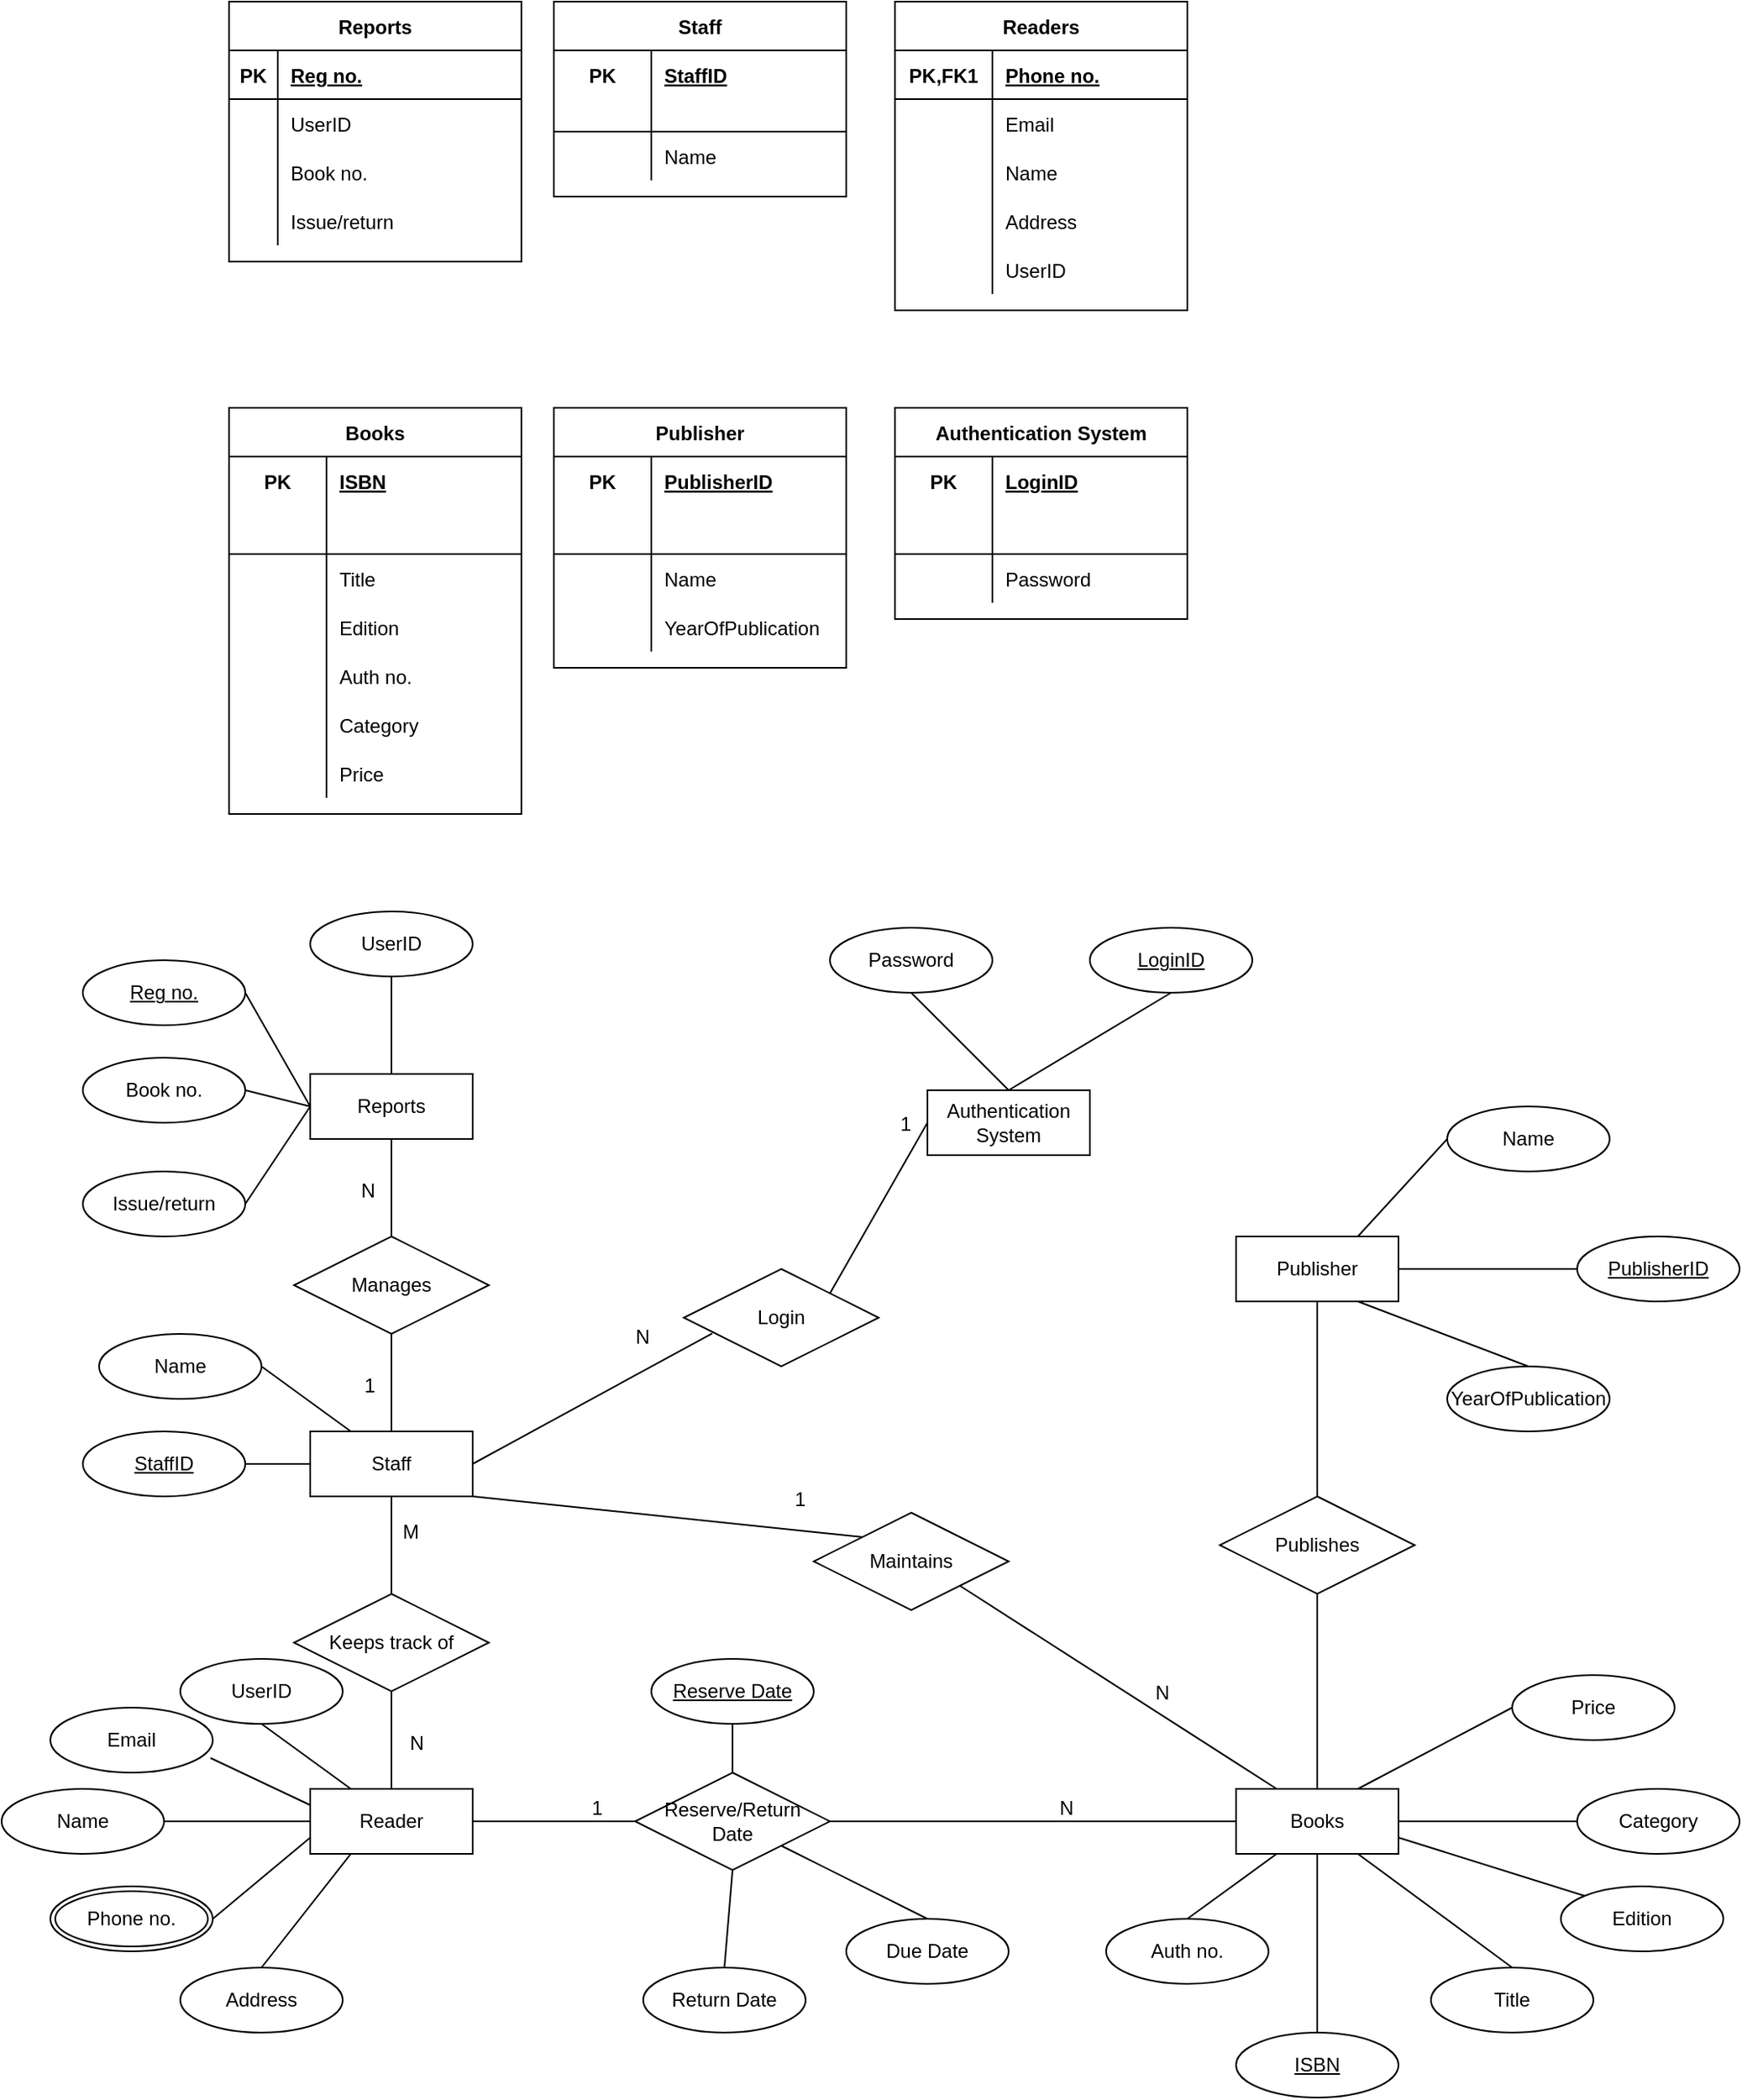 <mxfile version="16.5.6" type="github">
  <diagram id="R2lEEEUBdFMjLlhIrx00" name="Page-1">
    <mxGraphModel dx="2023" dy="645" grid="1" gridSize="10" guides="1" tooltips="1" connect="1" arrows="1" fold="1" page="1" pageScale="1" pageWidth="850" pageHeight="1100" math="0" shadow="0" extFonts="Permanent Marker^https://fonts.googleapis.com/css?family=Permanent+Marker">
      <root>
        <mxCell id="0" />
        <mxCell id="1" parent="0" />
        <mxCell id="TnojkeBpL5wHd2gJYAmt-1" value="Reports" style="shape=table;startSize=30;container=1;collapsible=1;childLayout=tableLayout;fixedRows=1;rowLines=0;fontStyle=1;align=center;resizeLast=1;" vertex="1" parent="1">
          <mxGeometry x="120" y="80" width="180" height="160" as="geometry" />
        </mxCell>
        <mxCell id="TnojkeBpL5wHd2gJYAmt-2" value="" style="shape=tableRow;horizontal=0;startSize=0;swimlaneHead=0;swimlaneBody=0;fillColor=none;collapsible=0;dropTarget=0;points=[[0,0.5],[1,0.5]];portConstraint=eastwest;top=0;left=0;right=0;bottom=1;" vertex="1" parent="TnojkeBpL5wHd2gJYAmt-1">
          <mxGeometry y="30" width="180" height="30" as="geometry" />
        </mxCell>
        <mxCell id="TnojkeBpL5wHd2gJYAmt-3" value="PK" style="shape=partialRectangle;connectable=0;fillColor=none;top=0;left=0;bottom=0;right=0;fontStyle=1;overflow=hidden;" vertex="1" parent="TnojkeBpL5wHd2gJYAmt-2">
          <mxGeometry width="30" height="30" as="geometry">
            <mxRectangle width="30" height="30" as="alternateBounds" />
          </mxGeometry>
        </mxCell>
        <mxCell id="TnojkeBpL5wHd2gJYAmt-4" value="Reg no." style="shape=partialRectangle;connectable=0;fillColor=none;top=0;left=0;bottom=0;right=0;align=left;spacingLeft=6;fontStyle=5;overflow=hidden;" vertex="1" parent="TnojkeBpL5wHd2gJYAmt-2">
          <mxGeometry x="30" width="150" height="30" as="geometry">
            <mxRectangle width="150" height="30" as="alternateBounds" />
          </mxGeometry>
        </mxCell>
        <mxCell id="TnojkeBpL5wHd2gJYAmt-5" value="" style="shape=tableRow;horizontal=0;startSize=0;swimlaneHead=0;swimlaneBody=0;fillColor=none;collapsible=0;dropTarget=0;points=[[0,0.5],[1,0.5]];portConstraint=eastwest;top=0;left=0;right=0;bottom=0;" vertex="1" parent="TnojkeBpL5wHd2gJYAmt-1">
          <mxGeometry y="60" width="180" height="30" as="geometry" />
        </mxCell>
        <mxCell id="TnojkeBpL5wHd2gJYAmt-6" value="" style="shape=partialRectangle;connectable=0;fillColor=none;top=0;left=0;bottom=0;right=0;editable=1;overflow=hidden;" vertex="1" parent="TnojkeBpL5wHd2gJYAmt-5">
          <mxGeometry width="30" height="30" as="geometry">
            <mxRectangle width="30" height="30" as="alternateBounds" />
          </mxGeometry>
        </mxCell>
        <mxCell id="TnojkeBpL5wHd2gJYAmt-7" value="UserID" style="shape=partialRectangle;connectable=0;fillColor=none;top=0;left=0;bottom=0;right=0;align=left;spacingLeft=6;overflow=hidden;" vertex="1" parent="TnojkeBpL5wHd2gJYAmt-5">
          <mxGeometry x="30" width="150" height="30" as="geometry">
            <mxRectangle width="150" height="30" as="alternateBounds" />
          </mxGeometry>
        </mxCell>
        <mxCell id="TnojkeBpL5wHd2gJYAmt-8" value="" style="shape=tableRow;horizontal=0;startSize=0;swimlaneHead=0;swimlaneBody=0;fillColor=none;collapsible=0;dropTarget=0;points=[[0,0.5],[1,0.5]];portConstraint=eastwest;top=0;left=0;right=0;bottom=0;" vertex="1" parent="TnojkeBpL5wHd2gJYAmt-1">
          <mxGeometry y="90" width="180" height="30" as="geometry" />
        </mxCell>
        <mxCell id="TnojkeBpL5wHd2gJYAmt-9" value="" style="shape=partialRectangle;connectable=0;fillColor=none;top=0;left=0;bottom=0;right=0;editable=1;overflow=hidden;" vertex="1" parent="TnojkeBpL5wHd2gJYAmt-8">
          <mxGeometry width="30" height="30" as="geometry">
            <mxRectangle width="30" height="30" as="alternateBounds" />
          </mxGeometry>
        </mxCell>
        <mxCell id="TnojkeBpL5wHd2gJYAmt-10" value="Book no." style="shape=partialRectangle;connectable=0;fillColor=none;top=0;left=0;bottom=0;right=0;align=left;spacingLeft=6;overflow=hidden;" vertex="1" parent="TnojkeBpL5wHd2gJYAmt-8">
          <mxGeometry x="30" width="150" height="30" as="geometry">
            <mxRectangle width="150" height="30" as="alternateBounds" />
          </mxGeometry>
        </mxCell>
        <mxCell id="TnojkeBpL5wHd2gJYAmt-11" value="" style="shape=tableRow;horizontal=0;startSize=0;swimlaneHead=0;swimlaneBody=0;fillColor=none;collapsible=0;dropTarget=0;points=[[0,0.5],[1,0.5]];portConstraint=eastwest;top=0;left=0;right=0;bottom=0;" vertex="1" parent="TnojkeBpL5wHd2gJYAmt-1">
          <mxGeometry y="120" width="180" height="30" as="geometry" />
        </mxCell>
        <mxCell id="TnojkeBpL5wHd2gJYAmt-12" value="" style="shape=partialRectangle;connectable=0;fillColor=none;top=0;left=0;bottom=0;right=0;editable=1;overflow=hidden;" vertex="1" parent="TnojkeBpL5wHd2gJYAmt-11">
          <mxGeometry width="30" height="30" as="geometry">
            <mxRectangle width="30" height="30" as="alternateBounds" />
          </mxGeometry>
        </mxCell>
        <mxCell id="TnojkeBpL5wHd2gJYAmt-13" value="Issue/return" style="shape=partialRectangle;connectable=0;fillColor=none;top=0;left=0;bottom=0;right=0;align=left;spacingLeft=6;overflow=hidden;" vertex="1" parent="TnojkeBpL5wHd2gJYAmt-11">
          <mxGeometry x="30" width="150" height="30" as="geometry">
            <mxRectangle width="150" height="30" as="alternateBounds" />
          </mxGeometry>
        </mxCell>
        <mxCell id="TnojkeBpL5wHd2gJYAmt-14" value="Staff" style="shape=table;startSize=30;container=1;collapsible=1;childLayout=tableLayout;fixedRows=1;rowLines=0;fontStyle=1;align=center;resizeLast=1;" vertex="1" parent="1">
          <mxGeometry x="320" y="80" width="180" height="120" as="geometry" />
        </mxCell>
        <mxCell id="TnojkeBpL5wHd2gJYAmt-15" value="" style="shape=tableRow;horizontal=0;startSize=0;swimlaneHead=0;swimlaneBody=0;fillColor=none;collapsible=0;dropTarget=0;points=[[0,0.5],[1,0.5]];portConstraint=eastwest;top=0;left=0;right=0;bottom=0;" vertex="1" parent="TnojkeBpL5wHd2gJYAmt-14">
          <mxGeometry y="30" width="180" height="30" as="geometry" />
        </mxCell>
        <mxCell id="TnojkeBpL5wHd2gJYAmt-16" value="PK" style="shape=partialRectangle;connectable=0;fillColor=none;top=0;left=0;bottom=0;right=0;fontStyle=1;overflow=hidden;" vertex="1" parent="TnojkeBpL5wHd2gJYAmt-15">
          <mxGeometry width="60" height="30" as="geometry">
            <mxRectangle width="60" height="30" as="alternateBounds" />
          </mxGeometry>
        </mxCell>
        <mxCell id="TnojkeBpL5wHd2gJYAmt-17" value="StaffID" style="shape=partialRectangle;connectable=0;fillColor=none;top=0;left=0;bottom=0;right=0;align=left;spacingLeft=6;fontStyle=5;overflow=hidden;" vertex="1" parent="TnojkeBpL5wHd2gJYAmt-15">
          <mxGeometry x="60" width="120" height="30" as="geometry">
            <mxRectangle width="120" height="30" as="alternateBounds" />
          </mxGeometry>
        </mxCell>
        <mxCell id="TnojkeBpL5wHd2gJYAmt-18" value="" style="shape=tableRow;horizontal=0;startSize=0;swimlaneHead=0;swimlaneBody=0;fillColor=none;collapsible=0;dropTarget=0;points=[[0,0.5],[1,0.5]];portConstraint=eastwest;top=0;left=0;right=0;bottom=1;" vertex="1" parent="TnojkeBpL5wHd2gJYAmt-14">
          <mxGeometry y="60" width="180" height="20" as="geometry" />
        </mxCell>
        <mxCell id="TnojkeBpL5wHd2gJYAmt-19" value="" style="shape=partialRectangle;connectable=0;fillColor=none;top=0;left=0;bottom=0;right=0;fontStyle=1;overflow=hidden;" vertex="1" parent="TnojkeBpL5wHd2gJYAmt-18">
          <mxGeometry width="60" height="20" as="geometry">
            <mxRectangle width="60" height="20" as="alternateBounds" />
          </mxGeometry>
        </mxCell>
        <mxCell id="TnojkeBpL5wHd2gJYAmt-20" value="" style="shape=partialRectangle;connectable=0;fillColor=none;top=0;left=0;bottom=0;right=0;align=left;spacingLeft=6;fontStyle=5;overflow=hidden;" vertex="1" parent="TnojkeBpL5wHd2gJYAmt-18">
          <mxGeometry x="60" width="120" height="20" as="geometry">
            <mxRectangle width="120" height="20" as="alternateBounds" />
          </mxGeometry>
        </mxCell>
        <mxCell id="TnojkeBpL5wHd2gJYAmt-21" value="" style="shape=tableRow;horizontal=0;startSize=0;swimlaneHead=0;swimlaneBody=0;fillColor=none;collapsible=0;dropTarget=0;points=[[0,0.5],[1,0.5]];portConstraint=eastwest;top=0;left=0;right=0;bottom=0;" vertex="1" parent="TnojkeBpL5wHd2gJYAmt-14">
          <mxGeometry y="80" width="180" height="30" as="geometry" />
        </mxCell>
        <mxCell id="TnojkeBpL5wHd2gJYAmt-22" value="" style="shape=partialRectangle;connectable=0;fillColor=none;top=0;left=0;bottom=0;right=0;editable=1;overflow=hidden;" vertex="1" parent="TnojkeBpL5wHd2gJYAmt-21">
          <mxGeometry width="60" height="30" as="geometry">
            <mxRectangle width="60" height="30" as="alternateBounds" />
          </mxGeometry>
        </mxCell>
        <mxCell id="TnojkeBpL5wHd2gJYAmt-23" value="Name" style="shape=partialRectangle;connectable=0;fillColor=none;top=0;left=0;bottom=0;right=0;align=left;spacingLeft=6;overflow=hidden;" vertex="1" parent="TnojkeBpL5wHd2gJYAmt-21">
          <mxGeometry x="60" width="120" height="30" as="geometry">
            <mxRectangle width="120" height="30" as="alternateBounds" />
          </mxGeometry>
        </mxCell>
        <mxCell id="TnojkeBpL5wHd2gJYAmt-28" value="Readers" style="shape=table;startSize=30;container=1;collapsible=1;childLayout=tableLayout;fixedRows=1;rowLines=0;fontStyle=1;align=center;resizeLast=1;" vertex="1" parent="1">
          <mxGeometry x="530" y="80" width="180" height="190" as="geometry">
            <mxRectangle x="530" y="80" width="80" height="30" as="alternateBounds" />
          </mxGeometry>
        </mxCell>
        <mxCell id="TnojkeBpL5wHd2gJYAmt-32" value="" style="shape=tableRow;horizontal=0;startSize=0;swimlaneHead=0;swimlaneBody=0;fillColor=none;collapsible=0;dropTarget=0;points=[[0,0.5],[1,0.5]];portConstraint=eastwest;top=0;left=0;right=0;bottom=1;" vertex="1" parent="TnojkeBpL5wHd2gJYAmt-28">
          <mxGeometry y="30" width="180" height="30" as="geometry" />
        </mxCell>
        <mxCell id="TnojkeBpL5wHd2gJYAmt-33" value="PK,FK1" style="shape=partialRectangle;connectable=0;fillColor=none;top=0;left=0;bottom=0;right=0;fontStyle=1;overflow=hidden;" vertex="1" parent="TnojkeBpL5wHd2gJYAmt-32">
          <mxGeometry width="60" height="30" as="geometry">
            <mxRectangle width="60" height="30" as="alternateBounds" />
          </mxGeometry>
        </mxCell>
        <mxCell id="TnojkeBpL5wHd2gJYAmt-34" value="Phone no." style="shape=partialRectangle;connectable=0;fillColor=none;top=0;left=0;bottom=0;right=0;align=left;spacingLeft=6;fontStyle=5;overflow=hidden;" vertex="1" parent="TnojkeBpL5wHd2gJYAmt-32">
          <mxGeometry x="60" width="120" height="30" as="geometry">
            <mxRectangle width="120" height="30" as="alternateBounds" />
          </mxGeometry>
        </mxCell>
        <mxCell id="TnojkeBpL5wHd2gJYAmt-35" value="" style="shape=tableRow;horizontal=0;startSize=0;swimlaneHead=0;swimlaneBody=0;fillColor=none;collapsible=0;dropTarget=0;points=[[0,0.5],[1,0.5]];portConstraint=eastwest;top=0;left=0;right=0;bottom=0;" vertex="1" parent="TnojkeBpL5wHd2gJYAmt-28">
          <mxGeometry y="60" width="180" height="30" as="geometry" />
        </mxCell>
        <mxCell id="TnojkeBpL5wHd2gJYAmt-36" value="" style="shape=partialRectangle;connectable=0;fillColor=none;top=0;left=0;bottom=0;right=0;editable=1;overflow=hidden;" vertex="1" parent="TnojkeBpL5wHd2gJYAmt-35">
          <mxGeometry width="60" height="30" as="geometry">
            <mxRectangle width="60" height="30" as="alternateBounds" />
          </mxGeometry>
        </mxCell>
        <mxCell id="TnojkeBpL5wHd2gJYAmt-37" value="Email" style="shape=partialRectangle;connectable=0;fillColor=none;top=0;left=0;bottom=0;right=0;align=left;spacingLeft=6;overflow=hidden;" vertex="1" parent="TnojkeBpL5wHd2gJYAmt-35">
          <mxGeometry x="60" width="120" height="30" as="geometry">
            <mxRectangle width="120" height="30" as="alternateBounds" />
          </mxGeometry>
        </mxCell>
        <mxCell id="TnojkeBpL5wHd2gJYAmt-38" value="" style="shape=tableRow;horizontal=0;startSize=0;swimlaneHead=0;swimlaneBody=0;fillColor=none;collapsible=0;dropTarget=0;points=[[0,0.5],[1,0.5]];portConstraint=eastwest;top=0;left=0;right=0;bottom=0;" vertex="1" parent="TnojkeBpL5wHd2gJYAmt-28">
          <mxGeometry y="90" width="180" height="30" as="geometry" />
        </mxCell>
        <mxCell id="TnojkeBpL5wHd2gJYAmt-39" value="" style="shape=partialRectangle;connectable=0;fillColor=none;top=0;left=0;bottom=0;right=0;editable=1;overflow=hidden;" vertex="1" parent="TnojkeBpL5wHd2gJYAmt-38">
          <mxGeometry width="60" height="30" as="geometry">
            <mxRectangle width="60" height="30" as="alternateBounds" />
          </mxGeometry>
        </mxCell>
        <mxCell id="TnojkeBpL5wHd2gJYAmt-40" value="Name" style="shape=partialRectangle;connectable=0;fillColor=none;top=0;left=0;bottom=0;right=0;align=left;spacingLeft=6;overflow=hidden;" vertex="1" parent="TnojkeBpL5wHd2gJYAmt-38">
          <mxGeometry x="60" width="120" height="30" as="geometry">
            <mxRectangle width="120" height="30" as="alternateBounds" />
          </mxGeometry>
        </mxCell>
        <mxCell id="TnojkeBpL5wHd2gJYAmt-81" style="shape=tableRow;horizontal=0;startSize=0;swimlaneHead=0;swimlaneBody=0;fillColor=none;collapsible=0;dropTarget=0;points=[[0,0.5],[1,0.5]];portConstraint=eastwest;top=0;left=0;right=0;bottom=0;" vertex="1" parent="TnojkeBpL5wHd2gJYAmt-28">
          <mxGeometry y="120" width="180" height="30" as="geometry" />
        </mxCell>
        <mxCell id="TnojkeBpL5wHd2gJYAmt-82" style="shape=partialRectangle;connectable=0;fillColor=none;top=0;left=0;bottom=0;right=0;editable=1;overflow=hidden;" vertex="1" parent="TnojkeBpL5wHd2gJYAmt-81">
          <mxGeometry width="60" height="30" as="geometry">
            <mxRectangle width="60" height="30" as="alternateBounds" />
          </mxGeometry>
        </mxCell>
        <mxCell id="TnojkeBpL5wHd2gJYAmt-83" value="Address" style="shape=partialRectangle;connectable=0;fillColor=none;top=0;left=0;bottom=0;right=0;align=left;spacingLeft=6;overflow=hidden;" vertex="1" parent="TnojkeBpL5wHd2gJYAmt-81">
          <mxGeometry x="60" width="120" height="30" as="geometry">
            <mxRectangle width="120" height="30" as="alternateBounds" />
          </mxGeometry>
        </mxCell>
        <mxCell id="TnojkeBpL5wHd2gJYAmt-215" style="shape=tableRow;horizontal=0;startSize=0;swimlaneHead=0;swimlaneBody=0;fillColor=none;collapsible=0;dropTarget=0;points=[[0,0.5],[1,0.5]];portConstraint=eastwest;top=0;left=0;right=0;bottom=0;" vertex="1" parent="TnojkeBpL5wHd2gJYAmt-28">
          <mxGeometry y="150" width="180" height="30" as="geometry" />
        </mxCell>
        <mxCell id="TnojkeBpL5wHd2gJYAmt-216" style="shape=partialRectangle;connectable=0;fillColor=none;top=0;left=0;bottom=0;right=0;editable=1;overflow=hidden;" vertex="1" parent="TnojkeBpL5wHd2gJYAmt-215">
          <mxGeometry width="60" height="30" as="geometry">
            <mxRectangle width="60" height="30" as="alternateBounds" />
          </mxGeometry>
        </mxCell>
        <mxCell id="TnojkeBpL5wHd2gJYAmt-217" value="UserID" style="shape=partialRectangle;connectable=0;fillColor=none;top=0;left=0;bottom=0;right=0;align=left;spacingLeft=6;overflow=hidden;" vertex="1" parent="TnojkeBpL5wHd2gJYAmt-215">
          <mxGeometry x="60" width="120" height="30" as="geometry">
            <mxRectangle width="120" height="30" as="alternateBounds" />
          </mxGeometry>
        </mxCell>
        <mxCell id="TnojkeBpL5wHd2gJYAmt-41" value="Books" style="shape=table;startSize=30;container=1;collapsible=1;childLayout=tableLayout;fixedRows=1;rowLines=0;fontStyle=1;align=center;resizeLast=1;" vertex="1" parent="1">
          <mxGeometry x="120" y="330" width="180" height="250" as="geometry" />
        </mxCell>
        <mxCell id="TnojkeBpL5wHd2gJYAmt-42" value="" style="shape=tableRow;horizontal=0;startSize=0;swimlaneHead=0;swimlaneBody=0;fillColor=none;collapsible=0;dropTarget=0;points=[[0,0.5],[1,0.5]];portConstraint=eastwest;top=0;left=0;right=0;bottom=0;" vertex="1" parent="TnojkeBpL5wHd2gJYAmt-41">
          <mxGeometry y="30" width="180" height="30" as="geometry" />
        </mxCell>
        <mxCell id="TnojkeBpL5wHd2gJYAmt-43" value="PK" style="shape=partialRectangle;connectable=0;fillColor=none;top=0;left=0;bottom=0;right=0;fontStyle=1;overflow=hidden;" vertex="1" parent="TnojkeBpL5wHd2gJYAmt-42">
          <mxGeometry width="60" height="30" as="geometry">
            <mxRectangle width="60" height="30" as="alternateBounds" />
          </mxGeometry>
        </mxCell>
        <mxCell id="TnojkeBpL5wHd2gJYAmt-44" value="ISBN" style="shape=partialRectangle;connectable=0;fillColor=none;top=0;left=0;bottom=0;right=0;align=left;spacingLeft=6;fontStyle=5;overflow=hidden;" vertex="1" parent="TnojkeBpL5wHd2gJYAmt-42">
          <mxGeometry x="60" width="120" height="30" as="geometry">
            <mxRectangle width="120" height="30" as="alternateBounds" />
          </mxGeometry>
        </mxCell>
        <mxCell id="TnojkeBpL5wHd2gJYAmt-45" value="" style="shape=tableRow;horizontal=0;startSize=0;swimlaneHead=0;swimlaneBody=0;fillColor=none;collapsible=0;dropTarget=0;points=[[0,0.5],[1,0.5]];portConstraint=eastwest;top=0;left=0;right=0;bottom=1;" vertex="1" parent="TnojkeBpL5wHd2gJYAmt-41">
          <mxGeometry y="60" width="180" height="30" as="geometry" />
        </mxCell>
        <mxCell id="TnojkeBpL5wHd2gJYAmt-46" value="" style="shape=partialRectangle;connectable=0;fillColor=none;top=0;left=0;bottom=0;right=0;fontStyle=1;overflow=hidden;" vertex="1" parent="TnojkeBpL5wHd2gJYAmt-45">
          <mxGeometry width="60" height="30" as="geometry">
            <mxRectangle width="60" height="30" as="alternateBounds" />
          </mxGeometry>
        </mxCell>
        <mxCell id="TnojkeBpL5wHd2gJYAmt-47" value="" style="shape=partialRectangle;connectable=0;fillColor=none;top=0;left=0;bottom=0;right=0;align=left;spacingLeft=6;fontStyle=5;overflow=hidden;" vertex="1" parent="TnojkeBpL5wHd2gJYAmt-45">
          <mxGeometry x="60" width="120" height="30" as="geometry">
            <mxRectangle width="120" height="30" as="alternateBounds" />
          </mxGeometry>
        </mxCell>
        <mxCell id="TnojkeBpL5wHd2gJYAmt-48" value="" style="shape=tableRow;horizontal=0;startSize=0;swimlaneHead=0;swimlaneBody=0;fillColor=none;collapsible=0;dropTarget=0;points=[[0,0.5],[1,0.5]];portConstraint=eastwest;top=0;left=0;right=0;bottom=0;" vertex="1" parent="TnojkeBpL5wHd2gJYAmt-41">
          <mxGeometry y="90" width="180" height="30" as="geometry" />
        </mxCell>
        <mxCell id="TnojkeBpL5wHd2gJYAmt-49" value="" style="shape=partialRectangle;connectable=0;fillColor=none;top=0;left=0;bottom=0;right=0;editable=1;overflow=hidden;" vertex="1" parent="TnojkeBpL5wHd2gJYAmt-48">
          <mxGeometry width="60" height="30" as="geometry">
            <mxRectangle width="60" height="30" as="alternateBounds" />
          </mxGeometry>
        </mxCell>
        <mxCell id="TnojkeBpL5wHd2gJYAmt-50" value="Title" style="shape=partialRectangle;connectable=0;fillColor=none;top=0;left=0;bottom=0;right=0;align=left;spacingLeft=6;overflow=hidden;" vertex="1" parent="TnojkeBpL5wHd2gJYAmt-48">
          <mxGeometry x="60" width="120" height="30" as="geometry">
            <mxRectangle width="120" height="30" as="alternateBounds" />
          </mxGeometry>
        </mxCell>
        <mxCell id="TnojkeBpL5wHd2gJYAmt-51" value="" style="shape=tableRow;horizontal=0;startSize=0;swimlaneHead=0;swimlaneBody=0;fillColor=none;collapsible=0;dropTarget=0;points=[[0,0.5],[1,0.5]];portConstraint=eastwest;top=0;left=0;right=0;bottom=0;" vertex="1" parent="TnojkeBpL5wHd2gJYAmt-41">
          <mxGeometry y="120" width="180" height="30" as="geometry" />
        </mxCell>
        <mxCell id="TnojkeBpL5wHd2gJYAmt-52" value="" style="shape=partialRectangle;connectable=0;fillColor=none;top=0;left=0;bottom=0;right=0;editable=1;overflow=hidden;" vertex="1" parent="TnojkeBpL5wHd2gJYAmt-51">
          <mxGeometry width="60" height="30" as="geometry">
            <mxRectangle width="60" height="30" as="alternateBounds" />
          </mxGeometry>
        </mxCell>
        <mxCell id="TnojkeBpL5wHd2gJYAmt-53" value="Edition" style="shape=partialRectangle;connectable=0;fillColor=none;top=0;left=0;bottom=0;right=0;align=left;spacingLeft=6;overflow=hidden;" vertex="1" parent="TnojkeBpL5wHd2gJYAmt-51">
          <mxGeometry x="60" width="120" height="30" as="geometry">
            <mxRectangle width="120" height="30" as="alternateBounds" />
          </mxGeometry>
        </mxCell>
        <mxCell id="TnojkeBpL5wHd2gJYAmt-90" style="shape=tableRow;horizontal=0;startSize=0;swimlaneHead=0;swimlaneBody=0;fillColor=none;collapsible=0;dropTarget=0;points=[[0,0.5],[1,0.5]];portConstraint=eastwest;top=0;left=0;right=0;bottom=0;" vertex="1" parent="TnojkeBpL5wHd2gJYAmt-41">
          <mxGeometry y="150" width="180" height="30" as="geometry" />
        </mxCell>
        <mxCell id="TnojkeBpL5wHd2gJYAmt-91" style="shape=partialRectangle;connectable=0;fillColor=none;top=0;left=0;bottom=0;right=0;editable=1;overflow=hidden;" vertex="1" parent="TnojkeBpL5wHd2gJYAmt-90">
          <mxGeometry width="60" height="30" as="geometry">
            <mxRectangle width="60" height="30" as="alternateBounds" />
          </mxGeometry>
        </mxCell>
        <mxCell id="TnojkeBpL5wHd2gJYAmt-92" value="Auth no." style="shape=partialRectangle;connectable=0;fillColor=none;top=0;left=0;bottom=0;right=0;align=left;spacingLeft=6;overflow=hidden;" vertex="1" parent="TnojkeBpL5wHd2gJYAmt-90">
          <mxGeometry x="60" width="120" height="30" as="geometry">
            <mxRectangle width="120" height="30" as="alternateBounds" />
          </mxGeometry>
        </mxCell>
        <mxCell id="TnojkeBpL5wHd2gJYAmt-87" style="shape=tableRow;horizontal=0;startSize=0;swimlaneHead=0;swimlaneBody=0;fillColor=none;collapsible=0;dropTarget=0;points=[[0,0.5],[1,0.5]];portConstraint=eastwest;top=0;left=0;right=0;bottom=0;" vertex="1" parent="TnojkeBpL5wHd2gJYAmt-41">
          <mxGeometry y="180" width="180" height="30" as="geometry" />
        </mxCell>
        <mxCell id="TnojkeBpL5wHd2gJYAmt-88" style="shape=partialRectangle;connectable=0;fillColor=none;top=0;left=0;bottom=0;right=0;editable=1;overflow=hidden;" vertex="1" parent="TnojkeBpL5wHd2gJYAmt-87">
          <mxGeometry width="60" height="30" as="geometry">
            <mxRectangle width="60" height="30" as="alternateBounds" />
          </mxGeometry>
        </mxCell>
        <mxCell id="TnojkeBpL5wHd2gJYAmt-89" value="Category" style="shape=partialRectangle;connectable=0;fillColor=none;top=0;left=0;bottom=0;right=0;align=left;spacingLeft=6;overflow=hidden;" vertex="1" parent="TnojkeBpL5wHd2gJYAmt-87">
          <mxGeometry x="60" width="120" height="30" as="geometry">
            <mxRectangle width="120" height="30" as="alternateBounds" />
          </mxGeometry>
        </mxCell>
        <mxCell id="TnojkeBpL5wHd2gJYAmt-93" style="shape=tableRow;horizontal=0;startSize=0;swimlaneHead=0;swimlaneBody=0;fillColor=none;collapsible=0;dropTarget=0;points=[[0,0.5],[1,0.5]];portConstraint=eastwest;top=0;left=0;right=0;bottom=0;" vertex="1" parent="TnojkeBpL5wHd2gJYAmt-41">
          <mxGeometry y="210" width="180" height="30" as="geometry" />
        </mxCell>
        <mxCell id="TnojkeBpL5wHd2gJYAmt-94" style="shape=partialRectangle;connectable=0;fillColor=none;top=0;left=0;bottom=0;right=0;editable=1;overflow=hidden;" vertex="1" parent="TnojkeBpL5wHd2gJYAmt-93">
          <mxGeometry width="60" height="30" as="geometry">
            <mxRectangle width="60" height="30" as="alternateBounds" />
          </mxGeometry>
        </mxCell>
        <mxCell id="TnojkeBpL5wHd2gJYAmt-95" value="Price" style="shape=partialRectangle;connectable=0;fillColor=none;top=0;left=0;bottom=0;right=0;align=left;spacingLeft=6;overflow=hidden;" vertex="1" parent="TnojkeBpL5wHd2gJYAmt-93">
          <mxGeometry x="60" width="120" height="30" as="geometry">
            <mxRectangle width="120" height="30" as="alternateBounds" />
          </mxGeometry>
        </mxCell>
        <mxCell id="TnojkeBpL5wHd2gJYAmt-54" value="Publisher" style="shape=table;startSize=30;container=1;collapsible=1;childLayout=tableLayout;fixedRows=1;rowLines=0;fontStyle=1;align=center;resizeLast=1;" vertex="1" parent="1">
          <mxGeometry x="320" y="330" width="180" height="160" as="geometry" />
        </mxCell>
        <mxCell id="TnojkeBpL5wHd2gJYAmt-55" value="" style="shape=tableRow;horizontal=0;startSize=0;swimlaneHead=0;swimlaneBody=0;fillColor=none;collapsible=0;dropTarget=0;points=[[0,0.5],[1,0.5]];portConstraint=eastwest;top=0;left=0;right=0;bottom=0;" vertex="1" parent="TnojkeBpL5wHd2gJYAmt-54">
          <mxGeometry y="30" width="180" height="30" as="geometry" />
        </mxCell>
        <mxCell id="TnojkeBpL5wHd2gJYAmt-56" value="PK" style="shape=partialRectangle;connectable=0;fillColor=none;top=0;left=0;bottom=0;right=0;fontStyle=1;overflow=hidden;" vertex="1" parent="TnojkeBpL5wHd2gJYAmt-55">
          <mxGeometry width="60" height="30" as="geometry">
            <mxRectangle width="60" height="30" as="alternateBounds" />
          </mxGeometry>
        </mxCell>
        <mxCell id="TnojkeBpL5wHd2gJYAmt-57" value="PublisherID" style="shape=partialRectangle;connectable=0;fillColor=none;top=0;left=0;bottom=0;right=0;align=left;spacingLeft=6;fontStyle=5;overflow=hidden;" vertex="1" parent="TnojkeBpL5wHd2gJYAmt-55">
          <mxGeometry x="60" width="120" height="30" as="geometry">
            <mxRectangle width="120" height="30" as="alternateBounds" />
          </mxGeometry>
        </mxCell>
        <mxCell id="TnojkeBpL5wHd2gJYAmt-58" value="" style="shape=tableRow;horizontal=0;startSize=0;swimlaneHead=0;swimlaneBody=0;fillColor=none;collapsible=0;dropTarget=0;points=[[0,0.5],[1,0.5]];portConstraint=eastwest;top=0;left=0;right=0;bottom=1;" vertex="1" parent="TnojkeBpL5wHd2gJYAmt-54">
          <mxGeometry y="60" width="180" height="30" as="geometry" />
        </mxCell>
        <mxCell id="TnojkeBpL5wHd2gJYAmt-59" value="" style="shape=partialRectangle;connectable=0;fillColor=none;top=0;left=0;bottom=0;right=0;fontStyle=1;overflow=hidden;" vertex="1" parent="TnojkeBpL5wHd2gJYAmt-58">
          <mxGeometry width="60" height="30" as="geometry">
            <mxRectangle width="60" height="30" as="alternateBounds" />
          </mxGeometry>
        </mxCell>
        <mxCell id="TnojkeBpL5wHd2gJYAmt-60" value="" style="shape=partialRectangle;connectable=0;fillColor=none;top=0;left=0;bottom=0;right=0;align=left;spacingLeft=6;fontStyle=5;overflow=hidden;" vertex="1" parent="TnojkeBpL5wHd2gJYAmt-58">
          <mxGeometry x="60" width="120" height="30" as="geometry">
            <mxRectangle width="120" height="30" as="alternateBounds" />
          </mxGeometry>
        </mxCell>
        <mxCell id="TnojkeBpL5wHd2gJYAmt-61" value="" style="shape=tableRow;horizontal=0;startSize=0;swimlaneHead=0;swimlaneBody=0;fillColor=none;collapsible=0;dropTarget=0;points=[[0,0.5],[1,0.5]];portConstraint=eastwest;top=0;left=0;right=0;bottom=0;" vertex="1" parent="TnojkeBpL5wHd2gJYAmt-54">
          <mxGeometry y="90" width="180" height="30" as="geometry" />
        </mxCell>
        <mxCell id="TnojkeBpL5wHd2gJYAmt-62" value="" style="shape=partialRectangle;connectable=0;fillColor=none;top=0;left=0;bottom=0;right=0;editable=1;overflow=hidden;" vertex="1" parent="TnojkeBpL5wHd2gJYAmt-61">
          <mxGeometry width="60" height="30" as="geometry">
            <mxRectangle width="60" height="30" as="alternateBounds" />
          </mxGeometry>
        </mxCell>
        <mxCell id="TnojkeBpL5wHd2gJYAmt-63" value="Name" style="shape=partialRectangle;connectable=0;fillColor=none;top=0;left=0;bottom=0;right=0;align=left;spacingLeft=6;overflow=hidden;" vertex="1" parent="TnojkeBpL5wHd2gJYAmt-61">
          <mxGeometry x="60" width="120" height="30" as="geometry">
            <mxRectangle width="120" height="30" as="alternateBounds" />
          </mxGeometry>
        </mxCell>
        <mxCell id="TnojkeBpL5wHd2gJYAmt-64" value="" style="shape=tableRow;horizontal=0;startSize=0;swimlaneHead=0;swimlaneBody=0;fillColor=none;collapsible=0;dropTarget=0;points=[[0,0.5],[1,0.5]];portConstraint=eastwest;top=0;left=0;right=0;bottom=0;" vertex="1" parent="TnojkeBpL5wHd2gJYAmt-54">
          <mxGeometry y="120" width="180" height="30" as="geometry" />
        </mxCell>
        <mxCell id="TnojkeBpL5wHd2gJYAmt-65" value="" style="shape=partialRectangle;connectable=0;fillColor=none;top=0;left=0;bottom=0;right=0;editable=1;overflow=hidden;" vertex="1" parent="TnojkeBpL5wHd2gJYAmt-64">
          <mxGeometry width="60" height="30" as="geometry">
            <mxRectangle width="60" height="30" as="alternateBounds" />
          </mxGeometry>
        </mxCell>
        <mxCell id="TnojkeBpL5wHd2gJYAmt-66" value="YearOfPublication" style="shape=partialRectangle;connectable=0;fillColor=none;top=0;left=0;bottom=0;right=0;align=left;spacingLeft=6;overflow=hidden;" vertex="1" parent="TnojkeBpL5wHd2gJYAmt-64">
          <mxGeometry x="60" width="120" height="30" as="geometry">
            <mxRectangle width="120" height="30" as="alternateBounds" />
          </mxGeometry>
        </mxCell>
        <mxCell id="TnojkeBpL5wHd2gJYAmt-67" value="Authentication System" style="shape=table;startSize=30;container=1;collapsible=1;childLayout=tableLayout;fixedRows=1;rowLines=0;fontStyle=1;align=center;resizeLast=1;" vertex="1" parent="1">
          <mxGeometry x="530" y="330" width="180" height="130" as="geometry" />
        </mxCell>
        <mxCell id="TnojkeBpL5wHd2gJYAmt-68" value="" style="shape=tableRow;horizontal=0;startSize=0;swimlaneHead=0;swimlaneBody=0;fillColor=none;collapsible=0;dropTarget=0;points=[[0,0.5],[1,0.5]];portConstraint=eastwest;top=0;left=0;right=0;bottom=0;" vertex="1" parent="TnojkeBpL5wHd2gJYAmt-67">
          <mxGeometry y="30" width="180" height="30" as="geometry" />
        </mxCell>
        <mxCell id="TnojkeBpL5wHd2gJYAmt-69" value="PK" style="shape=partialRectangle;connectable=0;fillColor=none;top=0;left=0;bottom=0;right=0;fontStyle=1;overflow=hidden;" vertex="1" parent="TnojkeBpL5wHd2gJYAmt-68">
          <mxGeometry width="60" height="30" as="geometry">
            <mxRectangle width="60" height="30" as="alternateBounds" />
          </mxGeometry>
        </mxCell>
        <mxCell id="TnojkeBpL5wHd2gJYAmt-70" value="LoginID" style="shape=partialRectangle;connectable=0;fillColor=none;top=0;left=0;bottom=0;right=0;align=left;spacingLeft=6;fontStyle=5;overflow=hidden;" vertex="1" parent="TnojkeBpL5wHd2gJYAmt-68">
          <mxGeometry x="60" width="120" height="30" as="geometry">
            <mxRectangle width="120" height="30" as="alternateBounds" />
          </mxGeometry>
        </mxCell>
        <mxCell id="TnojkeBpL5wHd2gJYAmt-71" value="" style="shape=tableRow;horizontal=0;startSize=0;swimlaneHead=0;swimlaneBody=0;fillColor=none;collapsible=0;dropTarget=0;points=[[0,0.5],[1,0.5]];portConstraint=eastwest;top=0;left=0;right=0;bottom=1;" vertex="1" parent="TnojkeBpL5wHd2gJYAmt-67">
          <mxGeometry y="60" width="180" height="30" as="geometry" />
        </mxCell>
        <mxCell id="TnojkeBpL5wHd2gJYAmt-72" value="" style="shape=partialRectangle;connectable=0;fillColor=none;top=0;left=0;bottom=0;right=0;fontStyle=1;overflow=hidden;" vertex="1" parent="TnojkeBpL5wHd2gJYAmt-71">
          <mxGeometry width="60" height="30" as="geometry">
            <mxRectangle width="60" height="30" as="alternateBounds" />
          </mxGeometry>
        </mxCell>
        <mxCell id="TnojkeBpL5wHd2gJYAmt-73" value="" style="shape=partialRectangle;connectable=0;fillColor=none;top=0;left=0;bottom=0;right=0;align=left;spacingLeft=6;fontStyle=5;overflow=hidden;" vertex="1" parent="TnojkeBpL5wHd2gJYAmt-71">
          <mxGeometry x="60" width="120" height="30" as="geometry">
            <mxRectangle width="120" height="30" as="alternateBounds" />
          </mxGeometry>
        </mxCell>
        <mxCell id="TnojkeBpL5wHd2gJYAmt-74" value="" style="shape=tableRow;horizontal=0;startSize=0;swimlaneHead=0;swimlaneBody=0;fillColor=none;collapsible=0;dropTarget=0;points=[[0,0.5],[1,0.5]];portConstraint=eastwest;top=0;left=0;right=0;bottom=0;" vertex="1" parent="TnojkeBpL5wHd2gJYAmt-67">
          <mxGeometry y="90" width="180" height="30" as="geometry" />
        </mxCell>
        <mxCell id="TnojkeBpL5wHd2gJYAmt-75" value="" style="shape=partialRectangle;connectable=0;fillColor=none;top=0;left=0;bottom=0;right=0;editable=1;overflow=hidden;" vertex="1" parent="TnojkeBpL5wHd2gJYAmt-74">
          <mxGeometry width="60" height="30" as="geometry">
            <mxRectangle width="60" height="30" as="alternateBounds" />
          </mxGeometry>
        </mxCell>
        <mxCell id="TnojkeBpL5wHd2gJYAmt-76" value="Password" style="shape=partialRectangle;connectable=0;fillColor=none;top=0;left=0;bottom=0;right=0;align=left;spacingLeft=6;overflow=hidden;" vertex="1" parent="TnojkeBpL5wHd2gJYAmt-74">
          <mxGeometry x="60" width="120" height="30" as="geometry">
            <mxRectangle width="120" height="30" as="alternateBounds" />
          </mxGeometry>
        </mxCell>
        <mxCell id="TnojkeBpL5wHd2gJYAmt-96" value="Reports" style="whiteSpace=wrap;html=1;align=center;" vertex="1" parent="1">
          <mxGeometry x="170" y="740" width="100" height="40" as="geometry" />
        </mxCell>
        <mxCell id="TnojkeBpL5wHd2gJYAmt-97" value="UserID" style="ellipse;whiteSpace=wrap;html=1;align=center;" vertex="1" parent="1">
          <mxGeometry x="170" y="640" width="100" height="40" as="geometry" />
        </mxCell>
        <mxCell id="TnojkeBpL5wHd2gJYAmt-98" value="Reg no." style="ellipse;whiteSpace=wrap;html=1;align=center;fontStyle=4;" vertex="1" parent="1">
          <mxGeometry x="30" y="670" width="100" height="40" as="geometry" />
        </mxCell>
        <mxCell id="TnojkeBpL5wHd2gJYAmt-100" value="Issue/return" style="ellipse;whiteSpace=wrap;html=1;align=center;" vertex="1" parent="1">
          <mxGeometry x="30" y="800" width="100" height="40" as="geometry" />
        </mxCell>
        <mxCell id="TnojkeBpL5wHd2gJYAmt-101" value="Book no." style="ellipse;whiteSpace=wrap;html=1;align=center;" vertex="1" parent="1">
          <mxGeometry x="30" y="730" width="100" height="40" as="geometry" />
        </mxCell>
        <mxCell id="TnojkeBpL5wHd2gJYAmt-102" value="Manages" style="shape=rhombus;perimeter=rhombusPerimeter;whiteSpace=wrap;html=1;align=center;" vertex="1" parent="1">
          <mxGeometry x="160" y="840" width="120" height="60" as="geometry" />
        </mxCell>
        <mxCell id="TnojkeBpL5wHd2gJYAmt-103" value="Staff" style="whiteSpace=wrap;html=1;align=center;" vertex="1" parent="1">
          <mxGeometry x="170" y="960" width="100" height="40" as="geometry" />
        </mxCell>
        <mxCell id="TnojkeBpL5wHd2gJYAmt-104" value="Name" style="ellipse;whiteSpace=wrap;html=1;align=center;" vertex="1" parent="1">
          <mxGeometry x="40" y="900" width="100" height="40" as="geometry" />
        </mxCell>
        <mxCell id="TnojkeBpL5wHd2gJYAmt-105" value="StaffID" style="ellipse;whiteSpace=wrap;html=1;align=center;fontStyle=4;" vertex="1" parent="1">
          <mxGeometry x="30" y="960" width="100" height="40" as="geometry" />
        </mxCell>
        <mxCell id="TnojkeBpL5wHd2gJYAmt-106" value="Keeps track of" style="shape=rhombus;perimeter=rhombusPerimeter;whiteSpace=wrap;html=1;align=center;" vertex="1" parent="1">
          <mxGeometry x="160" y="1060" width="120" height="60" as="geometry" />
        </mxCell>
        <mxCell id="TnojkeBpL5wHd2gJYAmt-107" value="Reader" style="whiteSpace=wrap;html=1;align=center;" vertex="1" parent="1">
          <mxGeometry x="170" y="1180" width="100" height="40" as="geometry" />
        </mxCell>
        <mxCell id="TnojkeBpL5wHd2gJYAmt-108" value="Name" style="ellipse;whiteSpace=wrap;html=1;align=center;" vertex="1" parent="1">
          <mxGeometry x="-20" y="1180" width="100" height="40" as="geometry" />
        </mxCell>
        <mxCell id="TnojkeBpL5wHd2gJYAmt-109" value="Email" style="ellipse;whiteSpace=wrap;html=1;align=center;" vertex="1" parent="1">
          <mxGeometry x="10" y="1130" width="100" height="40" as="geometry" />
        </mxCell>
        <mxCell id="TnojkeBpL5wHd2gJYAmt-110" value="UserID" style="ellipse;whiteSpace=wrap;html=1;align=center;" vertex="1" parent="1">
          <mxGeometry x="90" y="1100" width="100" height="40" as="geometry" />
        </mxCell>
        <mxCell id="TnojkeBpL5wHd2gJYAmt-111" value="Phone no." style="ellipse;shape=doubleEllipse;margin=3;whiteSpace=wrap;html=1;align=center;" vertex="1" parent="1">
          <mxGeometry x="10" y="1240" width="100" height="40" as="geometry" />
        </mxCell>
        <mxCell id="TnojkeBpL5wHd2gJYAmt-112" value="Address" style="ellipse;whiteSpace=wrap;html=1;align=center;" vertex="1" parent="1">
          <mxGeometry x="90" y="1290" width="100" height="40" as="geometry" />
        </mxCell>
        <mxCell id="TnojkeBpL5wHd2gJYAmt-113" value="Reserve/Return&lt;br&gt;Date" style="shape=rhombus;perimeter=rhombusPerimeter;whiteSpace=wrap;html=1;align=center;" vertex="1" parent="1">
          <mxGeometry x="370" y="1170" width="120" height="60" as="geometry" />
        </mxCell>
        <mxCell id="TnojkeBpL5wHd2gJYAmt-114" value="Due Date" style="ellipse;whiteSpace=wrap;html=1;align=center;" vertex="1" parent="1">
          <mxGeometry x="500" y="1260" width="100" height="40" as="geometry" />
        </mxCell>
        <mxCell id="TnojkeBpL5wHd2gJYAmt-115" value="Return Date" style="ellipse;whiteSpace=wrap;html=1;align=center;" vertex="1" parent="1">
          <mxGeometry x="375" y="1290" width="100" height="40" as="geometry" />
        </mxCell>
        <mxCell id="TnojkeBpL5wHd2gJYAmt-118" value="Books" style="whiteSpace=wrap;html=1;align=center;" vertex="1" parent="1">
          <mxGeometry x="740" y="1180" width="100" height="40" as="geometry" />
        </mxCell>
        <mxCell id="TnojkeBpL5wHd2gJYAmt-119" value="Reserve Date" style="ellipse;whiteSpace=wrap;html=1;align=center;fontStyle=4;" vertex="1" parent="1">
          <mxGeometry x="380" y="1100" width="100" height="40" as="geometry" />
        </mxCell>
        <mxCell id="TnojkeBpL5wHd2gJYAmt-120" value="Price" style="ellipse;whiteSpace=wrap;html=1;align=center;" vertex="1" parent="1">
          <mxGeometry x="910" y="1110" width="100" height="40" as="geometry" />
        </mxCell>
        <mxCell id="TnojkeBpL5wHd2gJYAmt-121" value="Category" style="ellipse;whiteSpace=wrap;html=1;align=center;" vertex="1" parent="1">
          <mxGeometry x="950" y="1180" width="100" height="40" as="geometry" />
        </mxCell>
        <mxCell id="TnojkeBpL5wHd2gJYAmt-122" value="Edition" style="ellipse;whiteSpace=wrap;html=1;align=center;" vertex="1" parent="1">
          <mxGeometry x="940" y="1240" width="100" height="40" as="geometry" />
        </mxCell>
        <mxCell id="TnojkeBpL5wHd2gJYAmt-123" value="Title" style="ellipse;whiteSpace=wrap;html=1;align=center;" vertex="1" parent="1">
          <mxGeometry x="860" y="1290" width="100" height="40" as="geometry" />
        </mxCell>
        <mxCell id="TnojkeBpL5wHd2gJYAmt-124" value="Auth no." style="ellipse;whiteSpace=wrap;html=1;align=center;" vertex="1" parent="1">
          <mxGeometry x="660" y="1260" width="100" height="40" as="geometry" />
        </mxCell>
        <mxCell id="TnojkeBpL5wHd2gJYAmt-125" value="ISBN" style="ellipse;whiteSpace=wrap;html=1;align=center;fontStyle=4;" vertex="1" parent="1">
          <mxGeometry x="740" y="1330" width="100" height="40" as="geometry" />
        </mxCell>
        <mxCell id="TnojkeBpL5wHd2gJYAmt-126" value="Publishes" style="shape=rhombus;perimeter=rhombusPerimeter;whiteSpace=wrap;html=1;align=center;" vertex="1" parent="1">
          <mxGeometry x="730" y="1000" width="120" height="60" as="geometry" />
        </mxCell>
        <mxCell id="TnojkeBpL5wHd2gJYAmt-127" value="Maintains" style="shape=rhombus;perimeter=rhombusPerimeter;whiteSpace=wrap;html=1;align=center;" vertex="1" parent="1">
          <mxGeometry x="480" y="1010" width="120" height="60" as="geometry" />
        </mxCell>
        <mxCell id="TnojkeBpL5wHd2gJYAmt-128" value="Publisher" style="whiteSpace=wrap;html=1;align=center;" vertex="1" parent="1">
          <mxGeometry x="740" y="840" width="100" height="40" as="geometry" />
        </mxCell>
        <mxCell id="TnojkeBpL5wHd2gJYAmt-129" value="YearOfPublication" style="ellipse;whiteSpace=wrap;html=1;align=center;" vertex="1" parent="1">
          <mxGeometry x="870" y="920" width="100" height="40" as="geometry" />
        </mxCell>
        <mxCell id="TnojkeBpL5wHd2gJYAmt-130" value="Name" style="ellipse;whiteSpace=wrap;html=1;align=center;" vertex="1" parent="1">
          <mxGeometry x="870" y="760" width="100" height="40" as="geometry" />
        </mxCell>
        <mxCell id="TnojkeBpL5wHd2gJYAmt-131" value="PublisherID" style="ellipse;whiteSpace=wrap;html=1;align=center;fontStyle=4;" vertex="1" parent="1">
          <mxGeometry x="950" y="840" width="100" height="40" as="geometry" />
        </mxCell>
        <mxCell id="TnojkeBpL5wHd2gJYAmt-132" value="Login" style="shape=rhombus;perimeter=rhombusPerimeter;whiteSpace=wrap;html=1;align=center;" vertex="1" parent="1">
          <mxGeometry x="400" y="860" width="120" height="60" as="geometry" />
        </mxCell>
        <mxCell id="TnojkeBpL5wHd2gJYAmt-133" value="Authentication System" style="whiteSpace=wrap;html=1;align=center;" vertex="1" parent="1">
          <mxGeometry x="550" y="750" width="100" height="40" as="geometry" />
        </mxCell>
        <mxCell id="TnojkeBpL5wHd2gJYAmt-134" value="Password" style="ellipse;whiteSpace=wrap;html=1;align=center;" vertex="1" parent="1">
          <mxGeometry x="490" y="650" width="100" height="40" as="geometry" />
        </mxCell>
        <mxCell id="TnojkeBpL5wHd2gJYAmt-135" value="LoginID" style="ellipse;whiteSpace=wrap;html=1;align=center;fontStyle=4;" vertex="1" parent="1">
          <mxGeometry x="650" y="650" width="100" height="40" as="geometry" />
        </mxCell>
        <mxCell id="TnojkeBpL5wHd2gJYAmt-166" value="" style="endArrow=none;html=1;rounded=0;exitX=0.5;exitY=1;exitDx=0;exitDy=0;entryX=0.5;entryY=0;entryDx=0;entryDy=0;" edge="1" parent="1" source="TnojkeBpL5wHd2gJYAmt-96" target="TnojkeBpL5wHd2gJYAmt-102">
          <mxGeometry relative="1" as="geometry">
            <mxPoint x="700" y="960" as="sourcePoint" />
            <mxPoint x="810" y="990" as="targetPoint" />
          </mxGeometry>
        </mxCell>
        <mxCell id="TnojkeBpL5wHd2gJYAmt-167" value="N" style="resizable=0;html=1;align=right;verticalAlign=bottom;" connectable="0" vertex="1" parent="TnojkeBpL5wHd2gJYAmt-166">
          <mxGeometry x="1" relative="1" as="geometry">
            <mxPoint x="-10" y="-20" as="offset" />
          </mxGeometry>
        </mxCell>
        <mxCell id="TnojkeBpL5wHd2gJYAmt-168" value="" style="endArrow=none;html=1;rounded=0;exitX=0.5;exitY=1;exitDx=0;exitDy=0;entryX=0.5;entryY=0;entryDx=0;entryDy=0;" edge="1" parent="1" source="TnojkeBpL5wHd2gJYAmt-102" target="TnojkeBpL5wHd2gJYAmt-103">
          <mxGeometry relative="1" as="geometry">
            <mxPoint x="650" y="990" as="sourcePoint" />
            <mxPoint x="810" y="990" as="targetPoint" />
          </mxGeometry>
        </mxCell>
        <mxCell id="TnojkeBpL5wHd2gJYAmt-169" value="1" style="resizable=0;html=1;align=right;verticalAlign=bottom;" connectable="0" vertex="1" parent="TnojkeBpL5wHd2gJYAmt-168">
          <mxGeometry x="1" relative="1" as="geometry">
            <mxPoint x="-10" y="-20" as="offset" />
          </mxGeometry>
        </mxCell>
        <mxCell id="TnojkeBpL5wHd2gJYAmt-170" value="" style="endArrow=none;html=1;rounded=0;exitX=1;exitY=0.5;exitDx=0;exitDy=0;entryX=0.25;entryY=0;entryDx=0;entryDy=0;" edge="1" parent="1" source="TnojkeBpL5wHd2gJYAmt-104" target="TnojkeBpL5wHd2gJYAmt-103">
          <mxGeometry relative="1" as="geometry">
            <mxPoint x="650" y="990" as="sourcePoint" />
            <mxPoint x="810" y="990" as="targetPoint" />
          </mxGeometry>
        </mxCell>
        <mxCell id="TnojkeBpL5wHd2gJYAmt-171" value="" style="endArrow=none;html=1;rounded=0;exitX=0.5;exitY=1;exitDx=0;exitDy=0;entryX=0.5;entryY=0;entryDx=0;entryDy=0;" edge="1" parent="1" source="TnojkeBpL5wHd2gJYAmt-97" target="TnojkeBpL5wHd2gJYAmt-96">
          <mxGeometry relative="1" as="geometry">
            <mxPoint x="650" y="990" as="sourcePoint" />
            <mxPoint x="810" y="990" as="targetPoint" />
          </mxGeometry>
        </mxCell>
        <mxCell id="TnojkeBpL5wHd2gJYAmt-172" value="" style="endArrow=none;html=1;rounded=0;exitX=1;exitY=0.5;exitDx=0;exitDy=0;entryX=0;entryY=0.5;entryDx=0;entryDy=0;" edge="1" parent="1" source="TnojkeBpL5wHd2gJYAmt-98" target="TnojkeBpL5wHd2gJYAmt-96">
          <mxGeometry relative="1" as="geometry">
            <mxPoint x="650" y="990" as="sourcePoint" />
            <mxPoint x="810" y="990" as="targetPoint" />
          </mxGeometry>
        </mxCell>
        <mxCell id="TnojkeBpL5wHd2gJYAmt-173" value="" style="endArrow=none;html=1;rounded=0;exitX=1;exitY=0.5;exitDx=0;exitDy=0;entryX=0;entryY=0.5;entryDx=0;entryDy=0;" edge="1" parent="1" source="TnojkeBpL5wHd2gJYAmt-101" target="TnojkeBpL5wHd2gJYAmt-96">
          <mxGeometry relative="1" as="geometry">
            <mxPoint x="650" y="990" as="sourcePoint" />
            <mxPoint x="810" y="990" as="targetPoint" />
          </mxGeometry>
        </mxCell>
        <mxCell id="TnojkeBpL5wHd2gJYAmt-174" value="" style="endArrow=none;html=1;rounded=0;exitX=1;exitY=0.5;exitDx=0;exitDy=0;entryX=0;entryY=0.5;entryDx=0;entryDy=0;" edge="1" parent="1" source="TnojkeBpL5wHd2gJYAmt-100" target="TnojkeBpL5wHd2gJYAmt-96">
          <mxGeometry relative="1" as="geometry">
            <mxPoint x="650" y="990" as="sourcePoint" />
            <mxPoint x="810" y="990" as="targetPoint" />
          </mxGeometry>
        </mxCell>
        <mxCell id="TnojkeBpL5wHd2gJYAmt-175" value="" style="endArrow=none;html=1;rounded=0;exitX=1;exitY=0.5;exitDx=0;exitDy=0;entryX=0;entryY=0.5;entryDx=0;entryDy=0;" edge="1" parent="1" source="TnojkeBpL5wHd2gJYAmt-105" target="TnojkeBpL5wHd2gJYAmt-103">
          <mxGeometry relative="1" as="geometry">
            <mxPoint x="650" y="990" as="sourcePoint" />
            <mxPoint x="810" y="990" as="targetPoint" />
          </mxGeometry>
        </mxCell>
        <mxCell id="TnojkeBpL5wHd2gJYAmt-176" value="" style="endArrow=none;html=1;rounded=0;exitX=0.5;exitY=1;exitDx=0;exitDy=0;entryX=0.5;entryY=0;entryDx=0;entryDy=0;" edge="1" parent="1" source="TnojkeBpL5wHd2gJYAmt-103" target="TnojkeBpL5wHd2gJYAmt-106">
          <mxGeometry relative="1" as="geometry">
            <mxPoint x="650" y="990" as="sourcePoint" />
            <mxPoint x="810" y="990" as="targetPoint" />
          </mxGeometry>
        </mxCell>
        <mxCell id="TnojkeBpL5wHd2gJYAmt-177" value="M" style="resizable=0;html=1;align=left;verticalAlign=bottom;" connectable="0" vertex="1" parent="TnojkeBpL5wHd2gJYAmt-176">
          <mxGeometry x="-1" relative="1" as="geometry">
            <mxPoint x="5" y="30" as="offset" />
          </mxGeometry>
        </mxCell>
        <mxCell id="TnojkeBpL5wHd2gJYAmt-179" value="" style="endArrow=none;html=1;rounded=0;exitX=0.5;exitY=1;exitDx=0;exitDy=0;entryX=0.5;entryY=0;entryDx=0;entryDy=0;" edge="1" parent="1" source="TnojkeBpL5wHd2gJYAmt-106" target="TnojkeBpL5wHd2gJYAmt-107">
          <mxGeometry relative="1" as="geometry">
            <mxPoint x="650" y="990" as="sourcePoint" />
            <mxPoint x="810" y="990" as="targetPoint" />
          </mxGeometry>
        </mxCell>
        <mxCell id="TnojkeBpL5wHd2gJYAmt-181" value="N" style="resizable=0;html=1;align=right;verticalAlign=bottom;" connectable="0" vertex="1" parent="TnojkeBpL5wHd2gJYAmt-179">
          <mxGeometry x="1" relative="1" as="geometry">
            <mxPoint x="20" y="-20" as="offset" />
          </mxGeometry>
        </mxCell>
        <mxCell id="TnojkeBpL5wHd2gJYAmt-182" value="" style="endArrow=none;html=1;rounded=0;exitX=0.5;exitY=1;exitDx=0;exitDy=0;entryX=0.25;entryY=0;entryDx=0;entryDy=0;" edge="1" parent="1" source="TnojkeBpL5wHd2gJYAmt-110" target="TnojkeBpL5wHd2gJYAmt-107">
          <mxGeometry relative="1" as="geometry">
            <mxPoint x="650" y="990" as="sourcePoint" />
            <mxPoint x="810" y="990" as="targetPoint" />
          </mxGeometry>
        </mxCell>
        <mxCell id="TnojkeBpL5wHd2gJYAmt-183" value="" style="endArrow=none;html=1;rounded=0;exitX=0.986;exitY=0.775;exitDx=0;exitDy=0;exitPerimeter=0;entryX=0;entryY=0.25;entryDx=0;entryDy=0;" edge="1" parent="1" source="TnojkeBpL5wHd2gJYAmt-109" target="TnojkeBpL5wHd2gJYAmt-107">
          <mxGeometry relative="1" as="geometry">
            <mxPoint x="650" y="990" as="sourcePoint" />
            <mxPoint x="810" y="990" as="targetPoint" />
          </mxGeometry>
        </mxCell>
        <mxCell id="TnojkeBpL5wHd2gJYAmt-184" value="" style="endArrow=none;html=1;rounded=0;exitX=1;exitY=0.5;exitDx=0;exitDy=0;entryX=0;entryY=0.5;entryDx=0;entryDy=0;" edge="1" parent="1" source="TnojkeBpL5wHd2gJYAmt-108" target="TnojkeBpL5wHd2gJYAmt-107">
          <mxGeometry relative="1" as="geometry">
            <mxPoint x="650" y="990" as="sourcePoint" />
            <mxPoint x="810" y="990" as="targetPoint" />
          </mxGeometry>
        </mxCell>
        <mxCell id="TnojkeBpL5wHd2gJYAmt-185" value="" style="endArrow=none;html=1;rounded=0;exitX=1;exitY=0.5;exitDx=0;exitDy=0;entryX=0;entryY=0.75;entryDx=0;entryDy=0;" edge="1" parent="1" source="TnojkeBpL5wHd2gJYAmt-111" target="TnojkeBpL5wHd2gJYAmt-107">
          <mxGeometry relative="1" as="geometry">
            <mxPoint x="650" y="990" as="sourcePoint" />
            <mxPoint x="810" y="990" as="targetPoint" />
          </mxGeometry>
        </mxCell>
        <mxCell id="TnojkeBpL5wHd2gJYAmt-186" value="" style="endArrow=none;html=1;rounded=0;exitX=0.5;exitY=0;exitDx=0;exitDy=0;entryX=0.25;entryY=1;entryDx=0;entryDy=0;" edge="1" parent="1" source="TnojkeBpL5wHd2gJYAmt-112" target="TnojkeBpL5wHd2gJYAmt-107">
          <mxGeometry relative="1" as="geometry">
            <mxPoint x="310" y="1130" as="sourcePoint" />
            <mxPoint x="470" y="1130" as="targetPoint" />
          </mxGeometry>
        </mxCell>
        <mxCell id="TnojkeBpL5wHd2gJYAmt-187" value="" style="endArrow=none;html=1;rounded=0;exitX=1;exitY=0.5;exitDx=0;exitDy=0;entryX=0;entryY=0.5;entryDx=0;entryDy=0;" edge="1" parent="1" source="TnojkeBpL5wHd2gJYAmt-107" target="TnojkeBpL5wHd2gJYAmt-113">
          <mxGeometry relative="1" as="geometry">
            <mxPoint x="310" y="1130" as="sourcePoint" />
            <mxPoint x="470" y="1130" as="targetPoint" />
          </mxGeometry>
        </mxCell>
        <mxCell id="TnojkeBpL5wHd2gJYAmt-188" value="1" style="resizable=0;html=1;align=right;verticalAlign=bottom;" connectable="0" vertex="1" parent="TnojkeBpL5wHd2gJYAmt-187">
          <mxGeometry x="1" relative="1" as="geometry">
            <mxPoint x="-20" as="offset" />
          </mxGeometry>
        </mxCell>
        <mxCell id="TnojkeBpL5wHd2gJYAmt-189" value="" style="endArrow=none;html=1;rounded=0;exitX=0.5;exitY=0;exitDx=0;exitDy=0;entryX=0.5;entryY=1;entryDx=0;entryDy=0;" edge="1" parent="1" source="TnojkeBpL5wHd2gJYAmt-113" target="TnojkeBpL5wHd2gJYAmt-119">
          <mxGeometry relative="1" as="geometry">
            <mxPoint x="310" y="1130" as="sourcePoint" />
            <mxPoint x="470" y="1130" as="targetPoint" />
          </mxGeometry>
        </mxCell>
        <mxCell id="TnojkeBpL5wHd2gJYAmt-190" value="" style="endArrow=none;html=1;rounded=0;exitX=0.5;exitY=0;exitDx=0;exitDy=0;entryX=0.5;entryY=1;entryDx=0;entryDy=0;" edge="1" parent="1" source="TnojkeBpL5wHd2gJYAmt-115" target="TnojkeBpL5wHd2gJYAmt-113">
          <mxGeometry relative="1" as="geometry">
            <mxPoint x="310" y="1130" as="sourcePoint" />
            <mxPoint x="470" y="1130" as="targetPoint" />
          </mxGeometry>
        </mxCell>
        <mxCell id="TnojkeBpL5wHd2gJYAmt-191" value="" style="endArrow=none;html=1;rounded=0;entryX=0.5;entryY=0;entryDx=0;entryDy=0;exitX=1;exitY=1;exitDx=0;exitDy=0;" edge="1" parent="1" source="TnojkeBpL5wHd2gJYAmt-113" target="TnojkeBpL5wHd2gJYAmt-114">
          <mxGeometry relative="1" as="geometry">
            <mxPoint x="310" y="1130" as="sourcePoint" />
            <mxPoint x="470" y="1130" as="targetPoint" />
          </mxGeometry>
        </mxCell>
        <mxCell id="TnojkeBpL5wHd2gJYAmt-192" value="" style="endArrow=none;html=1;rounded=0;exitX=1;exitY=0.5;exitDx=0;exitDy=0;entryX=0;entryY=0.5;entryDx=0;entryDy=0;" edge="1" parent="1" source="TnojkeBpL5wHd2gJYAmt-113" target="TnojkeBpL5wHd2gJYAmt-118">
          <mxGeometry relative="1" as="geometry">
            <mxPoint x="310" y="1130" as="sourcePoint" />
            <mxPoint x="470" y="1130" as="targetPoint" />
          </mxGeometry>
        </mxCell>
        <mxCell id="TnojkeBpL5wHd2gJYAmt-193" value="N" style="resizable=0;html=1;align=right;verticalAlign=bottom;" connectable="0" vertex="1" parent="TnojkeBpL5wHd2gJYAmt-192">
          <mxGeometry x="1" relative="1" as="geometry">
            <mxPoint x="-100" as="offset" />
          </mxGeometry>
        </mxCell>
        <mxCell id="TnojkeBpL5wHd2gJYAmt-194" value="" style="endArrow=none;html=1;rounded=0;exitX=0.5;exitY=0;exitDx=0;exitDy=0;entryX=0.25;entryY=1;entryDx=0;entryDy=0;" edge="1" parent="1" source="TnojkeBpL5wHd2gJYAmt-124" target="TnojkeBpL5wHd2gJYAmt-118">
          <mxGeometry relative="1" as="geometry">
            <mxPoint x="560" y="1210" as="sourcePoint" />
            <mxPoint x="720" y="1210" as="targetPoint" />
          </mxGeometry>
        </mxCell>
        <mxCell id="TnojkeBpL5wHd2gJYAmt-195" value="" style="endArrow=none;html=1;rounded=0;exitX=0.5;exitY=0;exitDx=0;exitDy=0;entryX=0.5;entryY=1;entryDx=0;entryDy=0;" edge="1" parent="1" source="TnojkeBpL5wHd2gJYAmt-125" target="TnojkeBpL5wHd2gJYAmt-118">
          <mxGeometry relative="1" as="geometry">
            <mxPoint x="560" y="1210" as="sourcePoint" />
            <mxPoint x="720" y="1210" as="targetPoint" />
          </mxGeometry>
        </mxCell>
        <mxCell id="TnojkeBpL5wHd2gJYAmt-196" value="" style="endArrow=none;html=1;rounded=0;exitX=0.5;exitY=0;exitDx=0;exitDy=0;entryX=0.75;entryY=1;entryDx=0;entryDy=0;" edge="1" parent="1" source="TnojkeBpL5wHd2gJYAmt-123" target="TnojkeBpL5wHd2gJYAmt-118">
          <mxGeometry relative="1" as="geometry">
            <mxPoint x="560" y="1210" as="sourcePoint" />
            <mxPoint x="720" y="1210" as="targetPoint" />
          </mxGeometry>
        </mxCell>
        <mxCell id="TnojkeBpL5wHd2gJYAmt-197" value="" style="endArrow=none;html=1;rounded=0;exitX=0;exitY=0;exitDx=0;exitDy=0;entryX=1;entryY=0.75;entryDx=0;entryDy=0;" edge="1" parent="1" source="TnojkeBpL5wHd2gJYAmt-122" target="TnojkeBpL5wHd2gJYAmt-118">
          <mxGeometry relative="1" as="geometry">
            <mxPoint x="560" y="1210" as="sourcePoint" />
            <mxPoint x="720" y="1210" as="targetPoint" />
          </mxGeometry>
        </mxCell>
        <mxCell id="TnojkeBpL5wHd2gJYAmt-198" value="" style="endArrow=none;html=1;rounded=0;entryX=0;entryY=0.5;entryDx=0;entryDy=0;exitX=1;exitY=0.5;exitDx=0;exitDy=0;" edge="1" parent="1" source="TnojkeBpL5wHd2gJYAmt-118" target="TnojkeBpL5wHd2gJYAmt-121">
          <mxGeometry relative="1" as="geometry">
            <mxPoint x="560" y="1210" as="sourcePoint" />
            <mxPoint x="720" y="1210" as="targetPoint" />
          </mxGeometry>
        </mxCell>
        <mxCell id="TnojkeBpL5wHd2gJYAmt-199" value="" style="endArrow=none;html=1;rounded=0;entryX=0;entryY=0.5;entryDx=0;entryDy=0;exitX=0.75;exitY=0;exitDx=0;exitDy=0;" edge="1" parent="1" source="TnojkeBpL5wHd2gJYAmt-118" target="TnojkeBpL5wHd2gJYAmt-120">
          <mxGeometry relative="1" as="geometry">
            <mxPoint x="560" y="1210" as="sourcePoint" />
            <mxPoint x="720" y="1210" as="targetPoint" />
          </mxGeometry>
        </mxCell>
        <mxCell id="TnojkeBpL5wHd2gJYAmt-200" value="" style="endArrow=none;html=1;rounded=0;exitX=0.5;exitY=0;exitDx=0;exitDy=0;entryX=0.5;entryY=1;entryDx=0;entryDy=0;" edge="1" parent="1" source="TnojkeBpL5wHd2gJYAmt-118" target="TnojkeBpL5wHd2gJYAmt-126">
          <mxGeometry relative="1" as="geometry">
            <mxPoint x="560" y="1210" as="sourcePoint" />
            <mxPoint x="720" y="1210" as="targetPoint" />
          </mxGeometry>
        </mxCell>
        <mxCell id="TnojkeBpL5wHd2gJYAmt-201" value="" style="endArrow=none;html=1;rounded=0;entryX=0.5;entryY=0;entryDx=0;entryDy=0;exitX=0.5;exitY=1;exitDx=0;exitDy=0;" edge="1" parent="1" source="TnojkeBpL5wHd2gJYAmt-128" target="TnojkeBpL5wHd2gJYAmt-126">
          <mxGeometry relative="1" as="geometry">
            <mxPoint x="560" y="1040" as="sourcePoint" />
            <mxPoint x="720" y="1040" as="targetPoint" />
          </mxGeometry>
        </mxCell>
        <mxCell id="TnojkeBpL5wHd2gJYAmt-202" value="" style="endArrow=none;html=1;rounded=0;entryX=0.5;entryY=0;entryDx=0;entryDy=0;exitX=0.75;exitY=1;exitDx=0;exitDy=0;" edge="1" parent="1" source="TnojkeBpL5wHd2gJYAmt-128" target="TnojkeBpL5wHd2gJYAmt-129">
          <mxGeometry relative="1" as="geometry">
            <mxPoint x="560" y="1040" as="sourcePoint" />
            <mxPoint x="720" y="1040" as="targetPoint" />
          </mxGeometry>
        </mxCell>
        <mxCell id="TnojkeBpL5wHd2gJYAmt-203" value="" style="endArrow=none;html=1;rounded=0;entryX=0;entryY=0.5;entryDx=0;entryDy=0;exitX=1;exitY=0.5;exitDx=0;exitDy=0;" edge="1" parent="1" source="TnojkeBpL5wHd2gJYAmt-128" target="TnojkeBpL5wHd2gJYAmt-131">
          <mxGeometry relative="1" as="geometry">
            <mxPoint x="560" y="790" as="sourcePoint" />
            <mxPoint x="720" y="790" as="targetPoint" />
          </mxGeometry>
        </mxCell>
        <mxCell id="TnojkeBpL5wHd2gJYAmt-204" value="" style="endArrow=none;html=1;rounded=0;entryX=0;entryY=0.5;entryDx=0;entryDy=0;exitX=0.75;exitY=0;exitDx=0;exitDy=0;" edge="1" parent="1" source="TnojkeBpL5wHd2gJYAmt-128" target="TnojkeBpL5wHd2gJYAmt-130">
          <mxGeometry relative="1" as="geometry">
            <mxPoint x="560" y="790" as="sourcePoint" />
            <mxPoint x="720" y="790" as="targetPoint" />
          </mxGeometry>
        </mxCell>
        <mxCell id="TnojkeBpL5wHd2gJYAmt-205" value="" style="endArrow=none;html=1;rounded=0;exitX=1;exitY=0.5;exitDx=0;exitDy=0;entryX=0.146;entryY=0.661;entryDx=0;entryDy=0;entryPerimeter=0;" edge="1" parent="1" source="TnojkeBpL5wHd2gJYAmt-103" target="TnojkeBpL5wHd2gJYAmt-132">
          <mxGeometry relative="1" as="geometry">
            <mxPoint x="300" y="880" as="sourcePoint" />
            <mxPoint x="460" y="880" as="targetPoint" />
          </mxGeometry>
        </mxCell>
        <mxCell id="TnojkeBpL5wHd2gJYAmt-206" value="N" style="resizable=0;html=1;align=right;verticalAlign=bottom;" connectable="0" vertex="1" parent="TnojkeBpL5wHd2gJYAmt-205">
          <mxGeometry x="1" relative="1" as="geometry">
            <mxPoint x="-38" y="11" as="offset" />
          </mxGeometry>
        </mxCell>
        <mxCell id="TnojkeBpL5wHd2gJYAmt-207" value="" style="endArrow=none;html=1;rounded=0;exitX=1;exitY=0;exitDx=0;exitDy=0;entryX=0;entryY=0.5;entryDx=0;entryDy=0;" edge="1" parent="1" source="TnojkeBpL5wHd2gJYAmt-132" target="TnojkeBpL5wHd2gJYAmt-133">
          <mxGeometry relative="1" as="geometry">
            <mxPoint x="300" y="880" as="sourcePoint" />
            <mxPoint x="460" y="880" as="targetPoint" />
          </mxGeometry>
        </mxCell>
        <mxCell id="TnojkeBpL5wHd2gJYAmt-208" value="1" style="resizable=0;html=1;align=right;verticalAlign=bottom;" connectable="0" vertex="1" parent="TnojkeBpL5wHd2gJYAmt-207">
          <mxGeometry x="1" relative="1" as="geometry">
            <mxPoint x="-10" y="10" as="offset" />
          </mxGeometry>
        </mxCell>
        <mxCell id="TnojkeBpL5wHd2gJYAmt-209" value="" style="endArrow=none;html=1;rounded=0;exitX=0.5;exitY=0;exitDx=0;exitDy=0;entryX=0.5;entryY=1;entryDx=0;entryDy=0;" edge="1" parent="1" source="TnojkeBpL5wHd2gJYAmt-133" target="TnojkeBpL5wHd2gJYAmt-134">
          <mxGeometry relative="1" as="geometry">
            <mxPoint x="300" y="880" as="sourcePoint" />
            <mxPoint x="460" y="880" as="targetPoint" />
          </mxGeometry>
        </mxCell>
        <mxCell id="TnojkeBpL5wHd2gJYAmt-210" value="" style="endArrow=none;html=1;rounded=0;entryX=0.5;entryY=0;entryDx=0;entryDy=0;exitX=0.5;exitY=1;exitDx=0;exitDy=0;" edge="1" parent="1" source="TnojkeBpL5wHd2gJYAmt-135" target="TnojkeBpL5wHd2gJYAmt-133">
          <mxGeometry relative="1" as="geometry">
            <mxPoint x="300" y="790" as="sourcePoint" />
            <mxPoint x="460" y="790" as="targetPoint" />
          </mxGeometry>
        </mxCell>
        <mxCell id="TnojkeBpL5wHd2gJYAmt-211" value="" style="endArrow=none;html=1;rounded=0;exitX=1;exitY=1;exitDx=0;exitDy=0;entryX=0;entryY=0;entryDx=0;entryDy=0;" edge="1" parent="1" source="TnojkeBpL5wHd2gJYAmt-103" target="TnojkeBpL5wHd2gJYAmt-127">
          <mxGeometry relative="1" as="geometry">
            <mxPoint x="300" y="790" as="sourcePoint" />
            <mxPoint x="460" y="790" as="targetPoint" />
          </mxGeometry>
        </mxCell>
        <mxCell id="TnojkeBpL5wHd2gJYAmt-212" value="1" style="resizable=0;html=1;align=right;verticalAlign=bottom;" connectable="0" vertex="1" parent="TnojkeBpL5wHd2gJYAmt-211">
          <mxGeometry x="1" relative="1" as="geometry">
            <mxPoint x="-35" y="-15" as="offset" />
          </mxGeometry>
        </mxCell>
        <mxCell id="TnojkeBpL5wHd2gJYAmt-213" value="" style="endArrow=none;html=1;rounded=0;exitX=1;exitY=1;exitDx=0;exitDy=0;entryX=0.25;entryY=0;entryDx=0;entryDy=0;" edge="1" parent="1" source="TnojkeBpL5wHd2gJYAmt-127" target="TnojkeBpL5wHd2gJYAmt-118">
          <mxGeometry relative="1" as="geometry">
            <mxPoint x="300" y="1130" as="sourcePoint" />
            <mxPoint x="460" y="1130" as="targetPoint" />
          </mxGeometry>
        </mxCell>
        <mxCell id="TnojkeBpL5wHd2gJYAmt-214" value="N" style="resizable=0;html=1;align=right;verticalAlign=bottom;" connectable="0" vertex="1" parent="TnojkeBpL5wHd2gJYAmt-213">
          <mxGeometry x="1" relative="1" as="geometry">
            <mxPoint x="-65" y="-50" as="offset" />
          </mxGeometry>
        </mxCell>
      </root>
    </mxGraphModel>
  </diagram>
</mxfile>
